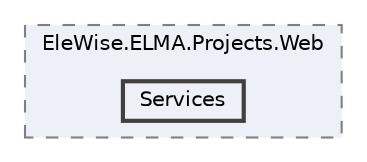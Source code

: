 digraph "Web/Modules/EleWise.ELMA.Projects.Web/Services"
{
 // LATEX_PDF_SIZE
  bgcolor="transparent";
  edge [fontname=Helvetica,fontsize=10,labelfontname=Helvetica,labelfontsize=10];
  node [fontname=Helvetica,fontsize=10,shape=box,height=0.2,width=0.4];
  compound=true
  subgraph clusterdir_23a6f94d21080c87fc1e38cbb81deb77 {
    graph [ bgcolor="#edf0f7", pencolor="grey50", label="EleWise.ELMA.Projects.Web", fontname=Helvetica,fontsize=10 style="filled,dashed", URL="dir_23a6f94d21080c87fc1e38cbb81deb77.html",tooltip=""]
  dir_80164094db030fe6964c7aa6e608b553 [label="Services", fillcolor="#edf0f7", color="grey25", style="filled,bold", URL="dir_80164094db030fe6964c7aa6e608b553.html",tooltip=""];
  }
}
